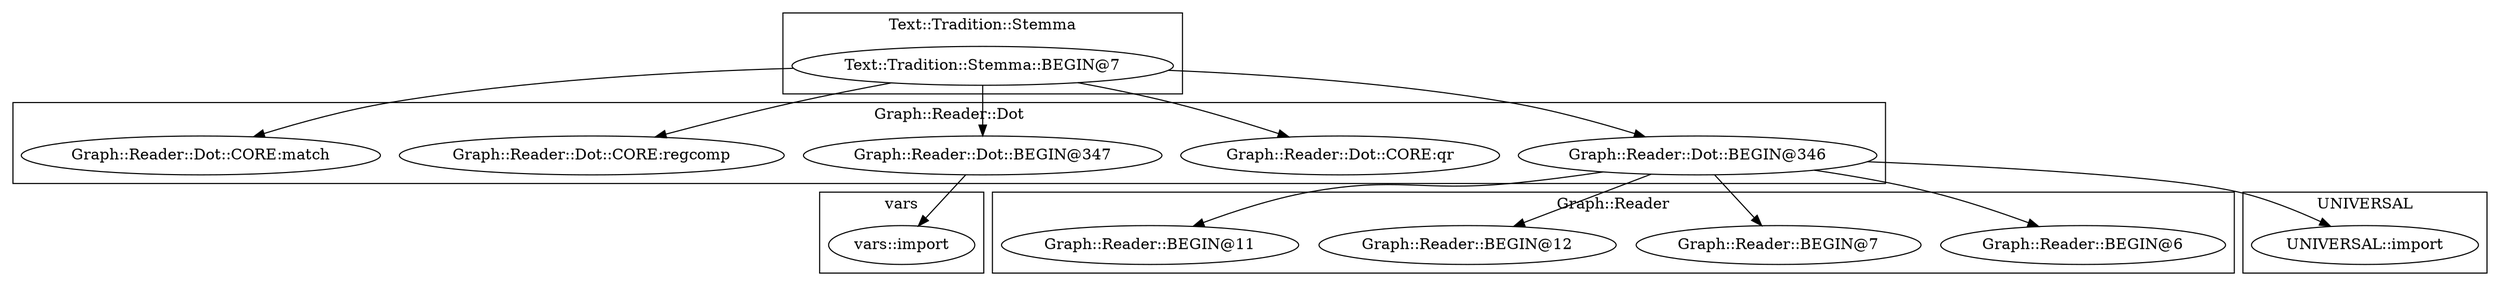 digraph {
graph [overlap=false]
subgraph cluster_Graph_Reader_Dot {
	label="Graph::Reader::Dot";
	"Graph::Reader::Dot::BEGIN@347";
	"Graph::Reader::Dot::CORE:qr";
	"Graph::Reader::Dot::BEGIN@346";
	"Graph::Reader::Dot::CORE:regcomp";
	"Graph::Reader::Dot::CORE:match";
}
subgraph cluster_Graph_Reader {
	label="Graph::Reader";
	"Graph::Reader::BEGIN@6";
	"Graph::Reader::BEGIN@7";
	"Graph::Reader::BEGIN@12";
	"Graph::Reader::BEGIN@11";
}
subgraph cluster_Text_Tradition_Stemma {
	label="Text::Tradition::Stemma";
	"Text::Tradition::Stemma::BEGIN@7";
}
subgraph cluster_UNIVERSAL {
	label="UNIVERSAL";
	"UNIVERSAL::import";
}
subgraph cluster_vars {
	label="vars";
	"vars::import";
}
"Graph::Reader::Dot::BEGIN@346" -> "Graph::Reader::BEGIN@7";
"Text::Tradition::Stemma::BEGIN@7" -> "Graph::Reader::Dot::BEGIN@347";
"Graph::Reader::Dot::BEGIN@346" -> "UNIVERSAL::import";
"Text::Tradition::Stemma::BEGIN@7" -> "Graph::Reader::Dot::CORE:match";
"Graph::Reader::Dot::BEGIN@346" -> "Graph::Reader::BEGIN@11";
"Graph::Reader::Dot::BEGIN@346" -> "Graph::Reader::BEGIN@6";
"Graph::Reader::Dot::BEGIN@347" -> "vars::import";
"Text::Tradition::Stemma::BEGIN@7" -> "Graph::Reader::Dot::CORE:qr";
"Text::Tradition::Stemma::BEGIN@7" -> "Graph::Reader::Dot::CORE:regcomp";
"Text::Tradition::Stemma::BEGIN@7" -> "Graph::Reader::Dot::BEGIN@346";
"Graph::Reader::Dot::BEGIN@346" -> "Graph::Reader::BEGIN@12";
}
